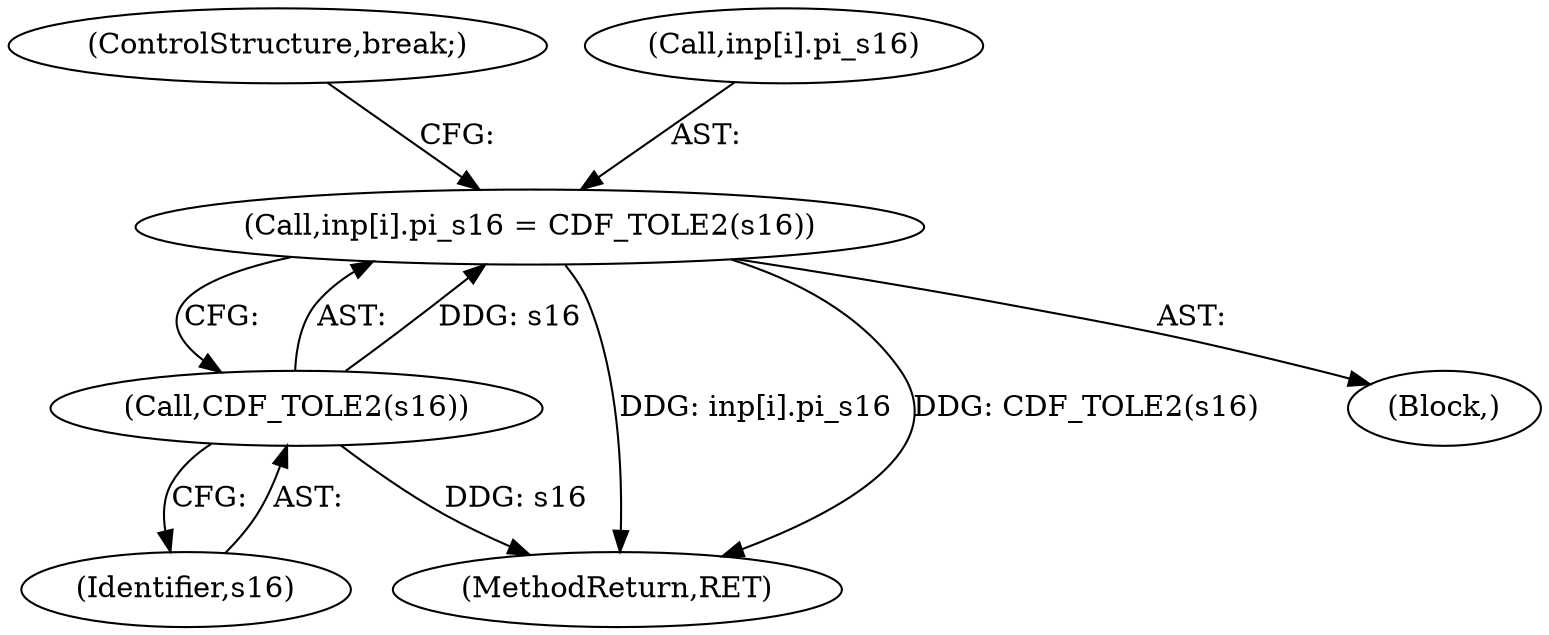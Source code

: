 digraph "0_file_93e063ee374b6a75729df9e7201fb511e47e259d@array" {
"1000426" [label="(Call,inp[i].pi_s16 = CDF_TOLE2(s16))"];
"1000432" [label="(Call,CDF_TOLE2(s16))"];
"1000426" [label="(Call,inp[i].pi_s16 = CDF_TOLE2(s16))"];
"1000434" [label="(ControlStructure,break;)"];
"1000853" [label="(MethodReturn,RET)"];
"1000432" [label="(Call,CDF_TOLE2(s16))"];
"1000433" [label="(Identifier,s16)"];
"1000401" [label="(Block,)"];
"1000427" [label="(Call,inp[i].pi_s16)"];
"1000426" -> "1000401"  [label="AST: "];
"1000426" -> "1000432"  [label="CFG: "];
"1000427" -> "1000426"  [label="AST: "];
"1000432" -> "1000426"  [label="AST: "];
"1000434" -> "1000426"  [label="CFG: "];
"1000426" -> "1000853"  [label="DDG: inp[i].pi_s16"];
"1000426" -> "1000853"  [label="DDG: CDF_TOLE2(s16)"];
"1000432" -> "1000426"  [label="DDG: s16"];
"1000432" -> "1000433"  [label="CFG: "];
"1000433" -> "1000432"  [label="AST: "];
"1000432" -> "1000853"  [label="DDG: s16"];
}
